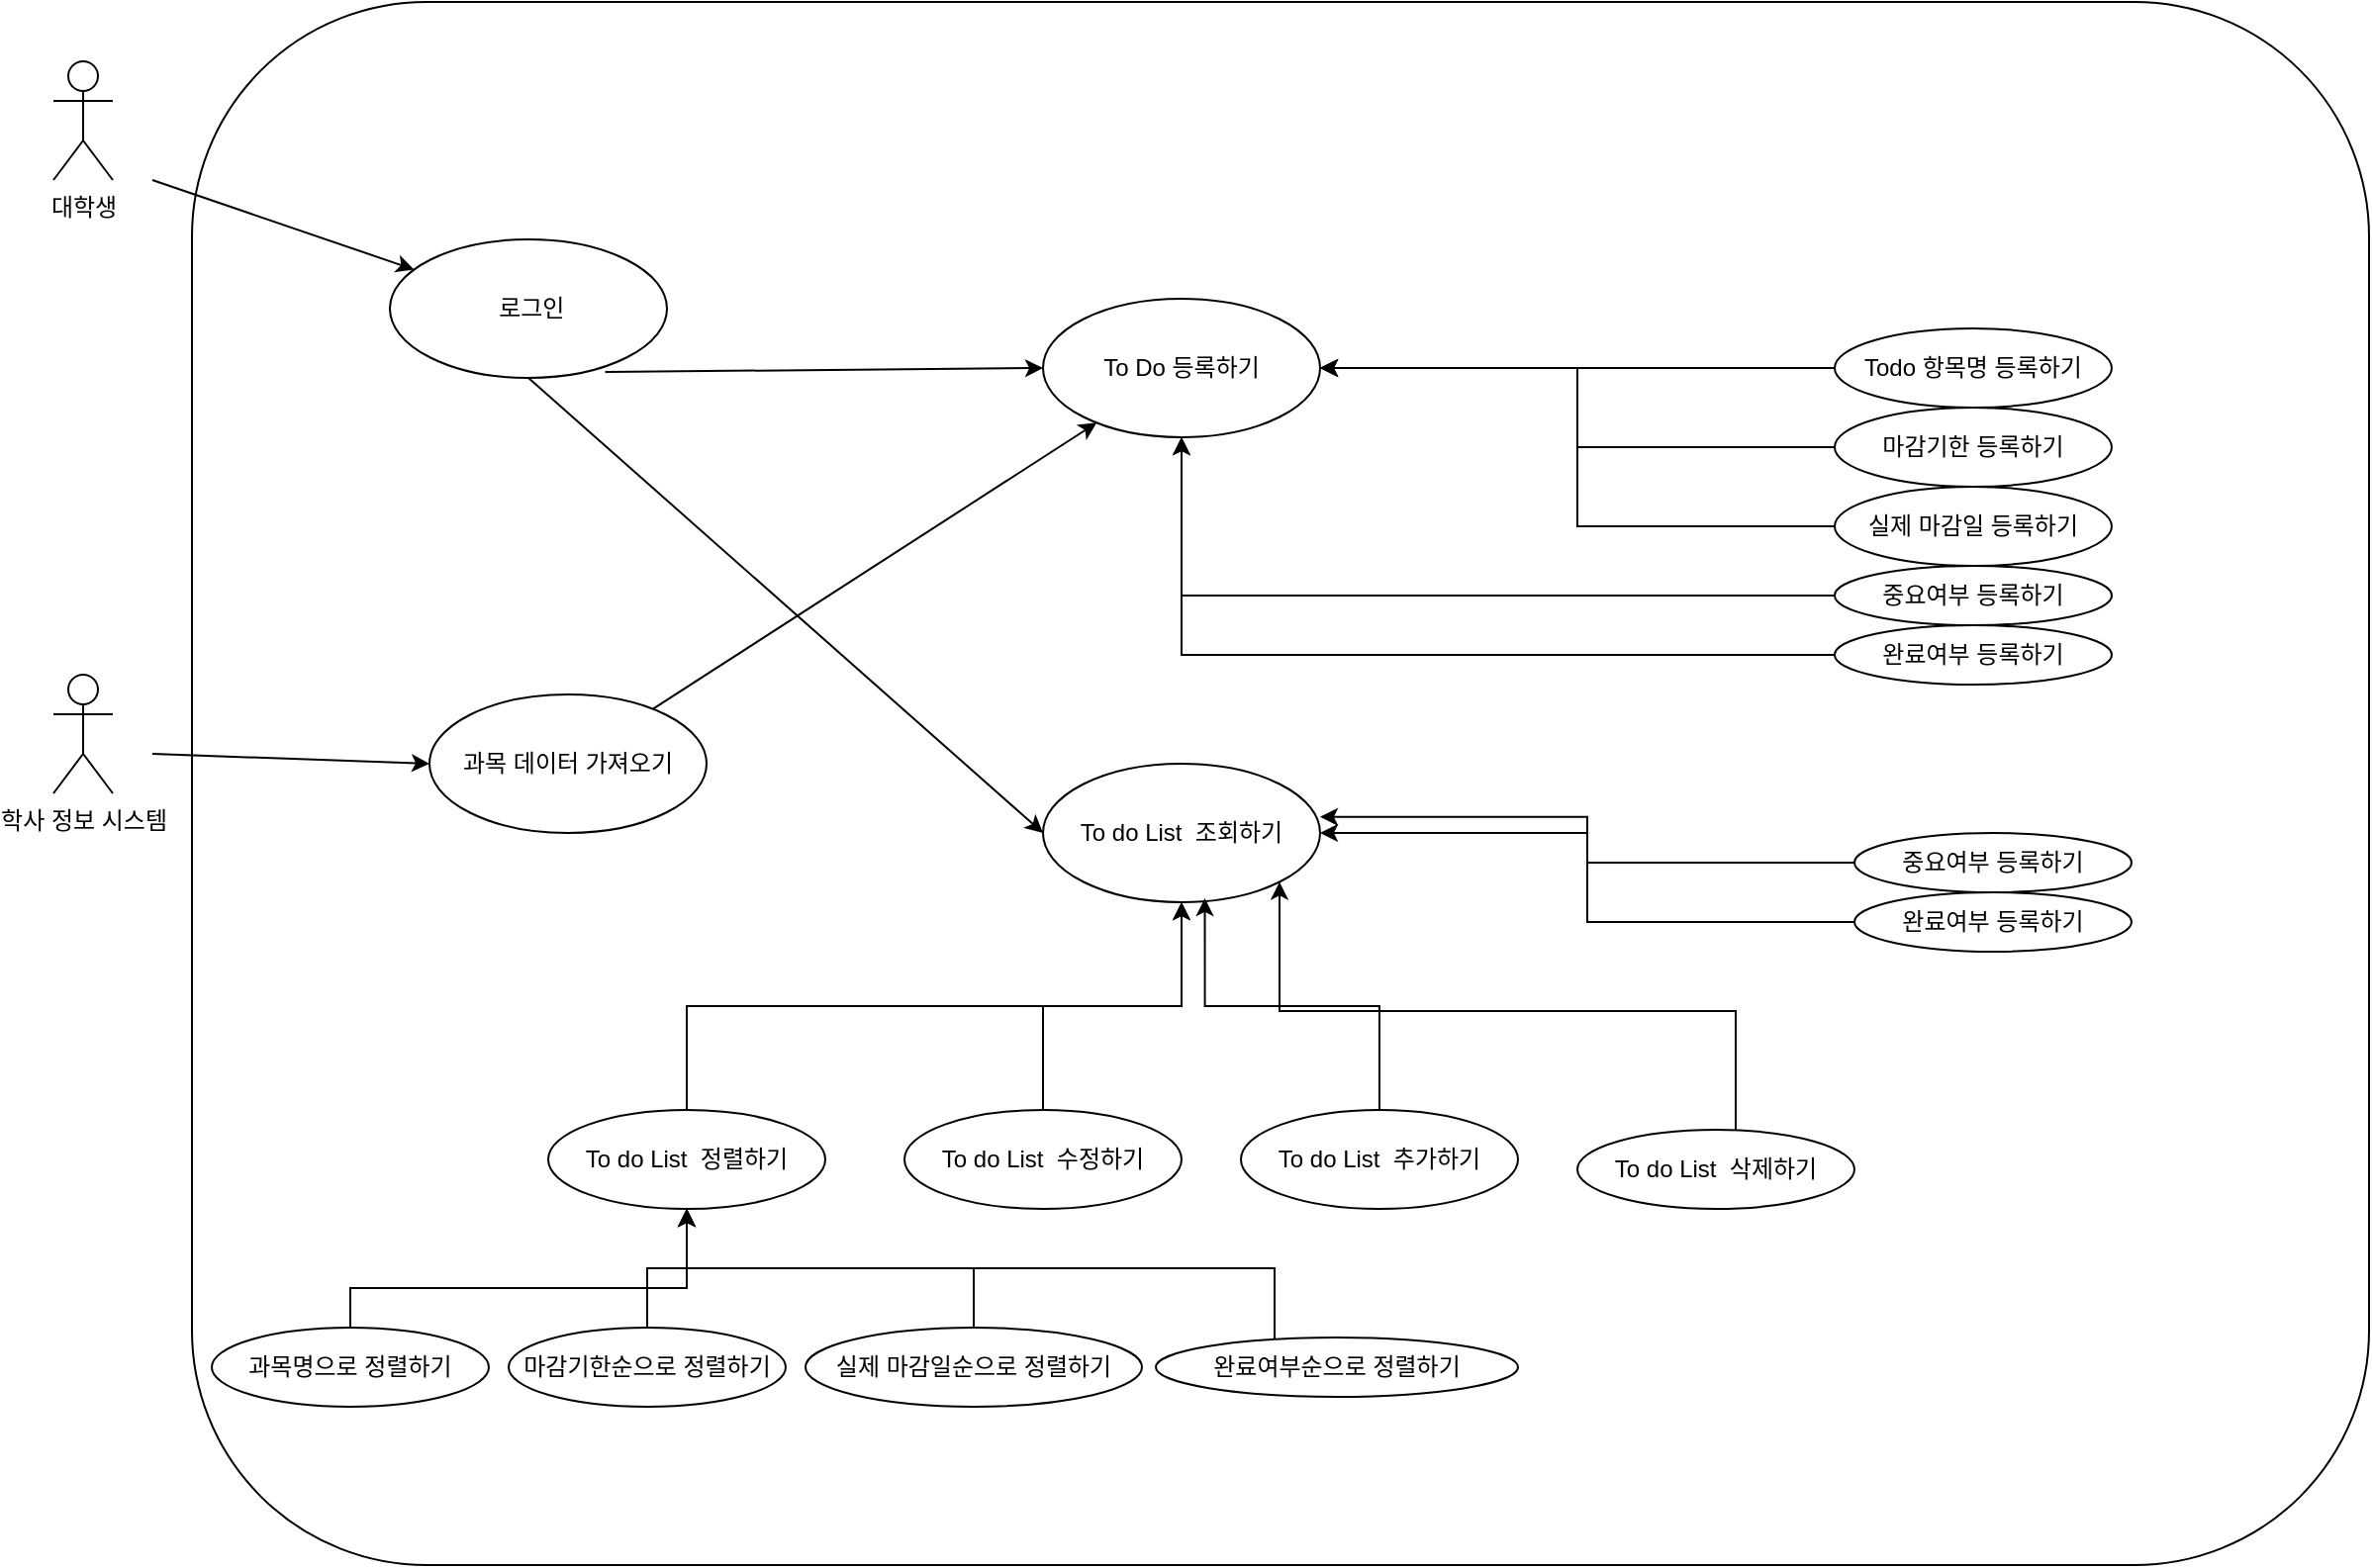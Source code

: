 <mxfile version="24.8.4">
  <diagram name="페이지-1" id="hXn3ez5PrBHBoCTHGb-N">
    <mxGraphModel dx="1050" dy="557" grid="1" gridSize="10" guides="1" tooltips="1" connect="1" arrows="1" fold="1" page="1" pageScale="1" pageWidth="827" pageHeight="1169" math="0" shadow="0">
      <root>
        <mxCell id="0" />
        <mxCell id="1" parent="0" />
        <mxCell id="JOlXU6-3wr15zM9Gxf06-84" value="" style="rounded=1;whiteSpace=wrap;html=1;" parent="1" vertex="1">
          <mxGeometry x="210" y="130" width="1100" height="790" as="geometry" />
        </mxCell>
        <mxCell id="h4gwQPKFGp30rWanmRoc-1" value="대학생" style="shape=umlActor;verticalLabelPosition=bottom;verticalAlign=top;html=1;outlineConnect=0;" parent="1" vertex="1">
          <mxGeometry x="140" y="160" width="30" height="60" as="geometry" />
        </mxCell>
        <mxCell id="JOlXU6-3wr15zM9Gxf06-2" value="&amp;nbsp;로그인" style="ellipse;whiteSpace=wrap;html=1;" parent="1" vertex="1">
          <mxGeometry x="310" y="250" width="140" height="70" as="geometry" />
        </mxCell>
        <mxCell id="JOlXU6-3wr15zM9Gxf06-5" value="" style="endArrow=classic;html=1;rounded=0;" parent="1" target="JOlXU6-3wr15zM9Gxf06-2" edge="1">
          <mxGeometry width="50" height="50" relative="1" as="geometry">
            <mxPoint x="190" y="220" as="sourcePoint" />
            <mxPoint x="200" y="210" as="targetPoint" />
          </mxGeometry>
        </mxCell>
        <mxCell id="JOlXU6-3wr15zM9Gxf06-6" value="학사 정보 시스템&lt;div&gt;&lt;br&gt;&lt;/div&gt;" style="shape=umlActor;verticalLabelPosition=bottom;verticalAlign=top;html=1;outlineConnect=0;" parent="1" vertex="1">
          <mxGeometry x="140" y="470" width="30" height="60" as="geometry" />
        </mxCell>
        <mxCell id="JOlXU6-3wr15zM9Gxf06-10" value="To Do 등록하기" style="ellipse;whiteSpace=wrap;html=1;" parent="1" vertex="1">
          <mxGeometry x="640" y="280" width="140" height="70" as="geometry" />
        </mxCell>
        <mxCell id="JOlXU6-3wr15zM9Gxf06-11" value="To do List&amp;nbsp; 조회하기" style="ellipse;whiteSpace=wrap;html=1;" parent="1" vertex="1">
          <mxGeometry x="640" y="515" width="140" height="70" as="geometry" />
        </mxCell>
        <mxCell id="JOlXU6-3wr15zM9Gxf06-13" value="" style="endArrow=classic;html=1;rounded=0;entryX=0;entryY=0.5;entryDx=0;entryDy=0;exitX=0.777;exitY=0.957;exitDx=0;exitDy=0;exitPerimeter=0;" parent="1" source="JOlXU6-3wr15zM9Gxf06-2" target="JOlXU6-3wr15zM9Gxf06-10" edge="1">
          <mxGeometry width="50" height="50" relative="1" as="geometry">
            <mxPoint x="430" y="320" as="sourcePoint" />
            <mxPoint x="580" y="367" as="targetPoint" />
          </mxGeometry>
        </mxCell>
        <mxCell id="JOlXU6-3wr15zM9Gxf06-14" value="" style="endArrow=classic;html=1;rounded=0;entryX=0;entryY=0.5;entryDx=0;entryDy=0;" parent="1" target="JOlXU6-3wr15zM9Gxf06-11" edge="1">
          <mxGeometry width="50" height="50" relative="1" as="geometry">
            <mxPoint x="380" y="320" as="sourcePoint" />
            <mxPoint x="530" y="367" as="targetPoint" />
          </mxGeometry>
        </mxCell>
        <mxCell id="JOlXU6-3wr15zM9Gxf06-34" value="Todo 항목명 등록하기" style="ellipse;whiteSpace=wrap;html=1;" parent="1" vertex="1">
          <mxGeometry x="1040" y="295" width="140" height="40" as="geometry" />
        </mxCell>
        <mxCell id="JOlXU6-3wr15zM9Gxf06-35" style="edgeStyle=orthogonalEdgeStyle;rounded=0;orthogonalLoop=1;jettySize=auto;html=1;" parent="1" source="JOlXU6-3wr15zM9Gxf06-36" target="JOlXU6-3wr15zM9Gxf06-10" edge="1">
          <mxGeometry relative="1" as="geometry">
            <mxPoint x="950" y="380" as="targetPoint" />
          </mxGeometry>
        </mxCell>
        <mxCell id="JOlXU6-3wr15zM9Gxf06-36" value="마감기한 등록하기" style="ellipse;whiteSpace=wrap;html=1;" parent="1" vertex="1">
          <mxGeometry x="1040" y="335" width="140" height="40" as="geometry" />
        </mxCell>
        <mxCell id="JOlXU6-3wr15zM9Gxf06-37" style="edgeStyle=orthogonalEdgeStyle;rounded=0;orthogonalLoop=1;jettySize=auto;html=1;entryX=1;entryY=0.5;entryDx=0;entryDy=0;" parent="1" source="JOlXU6-3wr15zM9Gxf06-38" target="JOlXU6-3wr15zM9Gxf06-10" edge="1">
          <mxGeometry relative="1" as="geometry">
            <mxPoint x="950" y="380" as="targetPoint" />
          </mxGeometry>
        </mxCell>
        <mxCell id="JOlXU6-3wr15zM9Gxf06-38" value="실제 마감일 등록하기" style="ellipse;whiteSpace=wrap;html=1;" parent="1" vertex="1">
          <mxGeometry x="1040" y="375" width="140" height="40" as="geometry" />
        </mxCell>
        <mxCell id="JOlXU6-3wr15zM9Gxf06-50" style="edgeStyle=orthogonalEdgeStyle;rounded=0;orthogonalLoop=1;jettySize=auto;html=1;exitX=0;exitY=0.5;exitDx=0;exitDy=0;" parent="1" source="JOlXU6-3wr15zM9Gxf06-39" target="JOlXU6-3wr15zM9Gxf06-10" edge="1">
          <mxGeometry relative="1" as="geometry">
            <mxPoint x="760" y="420" as="targetPoint" />
          </mxGeometry>
        </mxCell>
        <mxCell id="JOlXU6-3wr15zM9Gxf06-39" value="완료여부 등록하기" style="ellipse;whiteSpace=wrap;html=1;" parent="1" vertex="1">
          <mxGeometry x="1040" y="445" width="140" height="30" as="geometry" />
        </mxCell>
        <mxCell id="JOlXU6-3wr15zM9Gxf06-41" style="edgeStyle=orthogonalEdgeStyle;rounded=0;orthogonalLoop=1;jettySize=auto;html=1;" parent="1" source="JOlXU6-3wr15zM9Gxf06-34" target="JOlXU6-3wr15zM9Gxf06-10" edge="1">
          <mxGeometry relative="1" as="geometry">
            <mxPoint x="880" y="345" as="targetPoint" />
            <Array as="points">
              <mxPoint x="780" y="300" />
              <mxPoint x="780" y="300" />
            </Array>
          </mxGeometry>
        </mxCell>
        <mxCell id="JOlXU6-3wr15zM9Gxf06-42" value="과목 데이터 가져오기" style="ellipse;whiteSpace=wrap;html=1;" parent="1" vertex="1">
          <mxGeometry x="330" y="480" width="140" height="70" as="geometry" />
        </mxCell>
        <mxCell id="JOlXU6-3wr15zM9Gxf06-43" value="" style="endArrow=classic;html=1;rounded=0;entryX=0;entryY=0.5;entryDx=0;entryDy=0;" parent="1" target="JOlXU6-3wr15zM9Gxf06-42" edge="1">
          <mxGeometry width="50" height="50" relative="1" as="geometry">
            <mxPoint x="190" y="510" as="sourcePoint" />
            <mxPoint x="340" y="557" as="targetPoint" />
          </mxGeometry>
        </mxCell>
        <mxCell id="JOlXU6-3wr15zM9Gxf06-44" value="" style="endArrow=classic;html=1;rounded=0;" parent="1" source="JOlXU6-3wr15zM9Gxf06-42" target="JOlXU6-3wr15zM9Gxf06-10" edge="1">
          <mxGeometry width="50" height="50" relative="1" as="geometry">
            <mxPoint x="470" y="510" as="sourcePoint" />
            <mxPoint x="610" y="515" as="targetPoint" />
          </mxGeometry>
        </mxCell>
        <mxCell id="JOlXU6-3wr15zM9Gxf06-51" value="중요여부 등록하기" style="ellipse;whiteSpace=wrap;html=1;" parent="1" vertex="1">
          <mxGeometry x="1040" y="415" width="140" height="30" as="geometry" />
        </mxCell>
        <mxCell id="JOlXU6-3wr15zM9Gxf06-52" style="edgeStyle=orthogonalEdgeStyle;rounded=0;orthogonalLoop=1;jettySize=auto;html=1;exitX=0;exitY=0.5;exitDx=0;exitDy=0;" parent="1" source="JOlXU6-3wr15zM9Gxf06-51" target="JOlXU6-3wr15zM9Gxf06-10" edge="1">
          <mxGeometry relative="1" as="geometry">
            <mxPoint x="910" y="320" as="targetPoint" />
          </mxGeometry>
        </mxCell>
        <mxCell id="JOlXU6-3wr15zM9Gxf06-56" value="중요여부 등록하기" style="ellipse;whiteSpace=wrap;html=1;" parent="1" vertex="1">
          <mxGeometry x="1050" y="550" width="140" height="30" as="geometry" />
        </mxCell>
        <mxCell id="JOlXU6-3wr15zM9Gxf06-57" style="edgeStyle=orthogonalEdgeStyle;rounded=0;orthogonalLoop=1;jettySize=auto;html=1;entryX=1;entryY=0.384;entryDx=0;entryDy=0;entryPerimeter=0;" parent="1" source="JOlXU6-3wr15zM9Gxf06-56" target="JOlXU6-3wr15zM9Gxf06-11" edge="1">
          <mxGeometry relative="1" as="geometry" />
        </mxCell>
        <mxCell id="JOlXU6-3wr15zM9Gxf06-62" style="edgeStyle=orthogonalEdgeStyle;rounded=0;orthogonalLoop=1;jettySize=auto;html=1;" parent="1" source="JOlXU6-3wr15zM9Gxf06-58" target="JOlXU6-3wr15zM9Gxf06-11" edge="1">
          <mxGeometry relative="1" as="geometry">
            <Array as="points">
              <mxPoint x="915" y="595" />
              <mxPoint x="915" y="550" />
            </Array>
          </mxGeometry>
        </mxCell>
        <mxCell id="JOlXU6-3wr15zM9Gxf06-58" value="완료여부 등록하기" style="ellipse;whiteSpace=wrap;html=1;" parent="1" vertex="1">
          <mxGeometry x="1050" y="580" width="140" height="30" as="geometry" />
        </mxCell>
        <mxCell id="JOlXU6-3wr15zM9Gxf06-68" style="edgeStyle=orthogonalEdgeStyle;rounded=0;orthogonalLoop=1;jettySize=auto;html=1;exitX=0.5;exitY=0;exitDx=0;exitDy=0;entryX=0.5;entryY=1;entryDx=0;entryDy=0;" parent="1" source="JOlXU6-3wr15zM9Gxf06-64" target="JOlXU6-3wr15zM9Gxf06-11" edge="1">
          <mxGeometry relative="1" as="geometry" />
        </mxCell>
        <mxCell id="JOlXU6-3wr15zM9Gxf06-64" value="To do List&amp;nbsp; 수정하기" style="ellipse;whiteSpace=wrap;html=1;" parent="1" vertex="1">
          <mxGeometry x="570" y="690" width="140" height="50" as="geometry" />
        </mxCell>
        <mxCell id="JOlXU6-3wr15zM9Gxf06-65" value="To do List&amp;nbsp; 추가하기" style="ellipse;whiteSpace=wrap;html=1;" parent="1" vertex="1">
          <mxGeometry x="740" y="690" width="140" height="50" as="geometry" />
        </mxCell>
        <mxCell id="JOlXU6-3wr15zM9Gxf06-70" style="edgeStyle=orthogonalEdgeStyle;rounded=0;orthogonalLoop=1;jettySize=auto;html=1;entryX=1;entryY=1;entryDx=0;entryDy=0;" parent="1" source="JOlXU6-3wr15zM9Gxf06-67" target="JOlXU6-3wr15zM9Gxf06-11" edge="1">
          <mxGeometry relative="1" as="geometry">
            <Array as="points">
              <mxPoint x="990" y="640" />
              <mxPoint x="760" y="640" />
            </Array>
          </mxGeometry>
        </mxCell>
        <mxCell id="JOlXU6-3wr15zM9Gxf06-67" value="To do List&amp;nbsp; 삭제하기" style="ellipse;whiteSpace=wrap;html=1;" parent="1" vertex="1">
          <mxGeometry x="910" y="700" width="140" height="40" as="geometry" />
        </mxCell>
        <mxCell id="JOlXU6-3wr15zM9Gxf06-69" style="edgeStyle=orthogonalEdgeStyle;rounded=0;orthogonalLoop=1;jettySize=auto;html=1;entryX=0.584;entryY=0.971;entryDx=0;entryDy=0;entryPerimeter=0;" parent="1" source="JOlXU6-3wr15zM9Gxf06-65" target="JOlXU6-3wr15zM9Gxf06-11" edge="1">
          <mxGeometry relative="1" as="geometry" />
        </mxCell>
        <mxCell id="JOlXU6-3wr15zM9Gxf06-72" style="edgeStyle=orthogonalEdgeStyle;rounded=0;orthogonalLoop=1;jettySize=auto;html=1;exitX=0.5;exitY=0;exitDx=0;exitDy=0;entryX=0.5;entryY=1;entryDx=0;entryDy=0;" parent="1" source="JOlXU6-3wr15zM9Gxf06-71" target="JOlXU6-3wr15zM9Gxf06-11" edge="1">
          <mxGeometry relative="1" as="geometry" />
        </mxCell>
        <mxCell id="JOlXU6-3wr15zM9Gxf06-71" value="To do List&amp;nbsp; 정렬하기" style="ellipse;whiteSpace=wrap;html=1;" parent="1" vertex="1">
          <mxGeometry x="390" y="690" width="140" height="50" as="geometry" />
        </mxCell>
        <mxCell id="JOlXU6-3wr15zM9Gxf06-78" style="edgeStyle=orthogonalEdgeStyle;rounded=0;orthogonalLoop=1;jettySize=auto;html=1;" parent="1" source="JOlXU6-3wr15zM9Gxf06-74" target="JOlXU6-3wr15zM9Gxf06-71" edge="1">
          <mxGeometry relative="1" as="geometry">
            <Array as="points">
              <mxPoint x="290" y="780" />
              <mxPoint x="460" y="780" />
            </Array>
          </mxGeometry>
        </mxCell>
        <mxCell id="JOlXU6-3wr15zM9Gxf06-74" value="과목명으로 정렬하기" style="ellipse;whiteSpace=wrap;html=1;" parent="1" vertex="1">
          <mxGeometry x="220" y="800" width="140" height="40" as="geometry" />
        </mxCell>
        <mxCell id="JOlXU6-3wr15zM9Gxf06-79" style="edgeStyle=orthogonalEdgeStyle;rounded=0;orthogonalLoop=1;jettySize=auto;html=1;" parent="1" source="JOlXU6-3wr15zM9Gxf06-75" target="JOlXU6-3wr15zM9Gxf06-71" edge="1">
          <mxGeometry relative="1" as="geometry" />
        </mxCell>
        <mxCell id="JOlXU6-3wr15zM9Gxf06-75" value="마감기한순으로 정렬하기" style="ellipse;whiteSpace=wrap;html=1;" parent="1" vertex="1">
          <mxGeometry x="370" y="800" width="140" height="40" as="geometry" />
        </mxCell>
        <mxCell id="JOlXU6-3wr15zM9Gxf06-80" style="edgeStyle=orthogonalEdgeStyle;rounded=0;orthogonalLoop=1;jettySize=auto;html=1;" parent="1" source="JOlXU6-3wr15zM9Gxf06-76" target="JOlXU6-3wr15zM9Gxf06-71" edge="1">
          <mxGeometry relative="1" as="geometry" />
        </mxCell>
        <mxCell id="JOlXU6-3wr15zM9Gxf06-76" value="실제 마감일순으로 정렬하기" style="ellipse;whiteSpace=wrap;html=1;" parent="1" vertex="1">
          <mxGeometry x="520" y="800" width="170" height="40" as="geometry" />
        </mxCell>
        <mxCell id="JOlXU6-3wr15zM9Gxf06-81" style="edgeStyle=orthogonalEdgeStyle;rounded=0;orthogonalLoop=1;jettySize=auto;html=1;" parent="1" source="JOlXU6-3wr15zM9Gxf06-77" target="JOlXU6-3wr15zM9Gxf06-71" edge="1">
          <mxGeometry relative="1" as="geometry">
            <Array as="points">
              <mxPoint x="757" y="770" />
              <mxPoint x="460" y="770" />
            </Array>
          </mxGeometry>
        </mxCell>
        <mxCell id="JOlXU6-3wr15zM9Gxf06-77" value="완료여부순으로 정렬하기" style="ellipse;whiteSpace=wrap;html=1;" parent="1" vertex="1">
          <mxGeometry x="697" y="805" width="183" height="30" as="geometry" />
        </mxCell>
      </root>
    </mxGraphModel>
  </diagram>
</mxfile>
